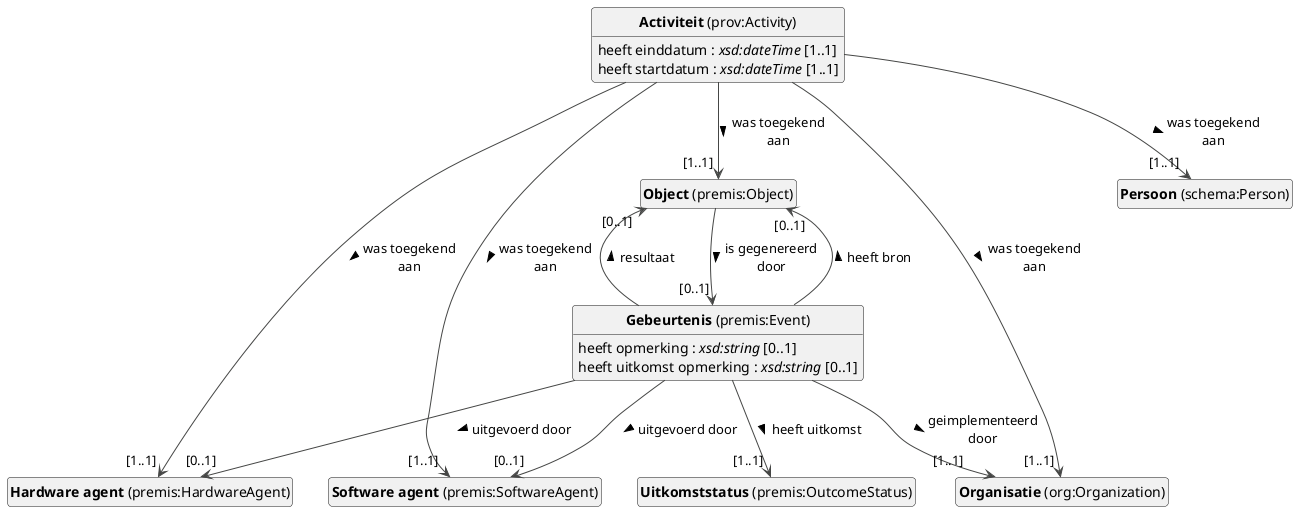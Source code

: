 @startuml
!theme vibrant
skinparam classFontSize 14
!define LIGHTORANGE
skinparam componentStyle uml2
skinparam wrapMessageWidth 100
' skinparam ArrowColor #Maroon
' Remove shadows
skinparam shadowing false
'skinparam linetype polyline
skinparam ArrowMessageAlignment left


class "<b>Activiteit</b> (prov:Activity)" as prov_Activity [[#prov%3AActivity]]
class "<b>Gebeurtenis</b> (premis:Event)" as premis_Event [[#premis%3AEvent]]
class "<b>Object</b> (premis:Object)" as premis_Object [[#premis%3AObject]]
class "<b>Uitkomststatus</b> (premis:OutcomeStatus)" as premis_OutcomeStatus [[#premis%3AOutcomeStatus]]
class "<b>Organisatie</b> (org:Organization)" as org_Organization [[#org%3AOrganization]]
class "<b>Persoon</b> (schema:Person)" as schema_Person [[#schema%3APerson]]
class "<b>Hardware agent</b> (premis:HardwareAgent)" as premis_HardwareAgent [[#premis%3AHardwareAgent]]
class "<b>Software agent</b> (premis:SoftwareAgent)" as premis_SoftwareAgent [[#premis%3ASoftwareAgent]]


prov_Activity : heeft einddatum : <i>xsd:dateTime</i> [1..1]


prov_Activity : heeft startdatum : <i>xsd:dateTime</i> [1..1]


prov_Activity --> "[1..1]" premis_Object : was toegekend aan >
prov_Activity --> "[1..1]" schema_Person : was toegekend aan >
prov_Activity --> "[1..1]" org_Organization : was toegekend aan >
prov_Activity --> "[1..1]" premis_SoftwareAgent : was toegekend aan >
prov_Activity --> "[1..1]" premis_HardwareAgent : was toegekend aan >



premis_Event --> "[1..1]" org_Organization : geimplementeerd door >

premis_Event --> "[0..1]" premis_Object : heeft bron >
premis_Event : heeft opmerking : <i>xsd:string</i> [0..1]


premis_Event --> "[1..1]" premis_OutcomeStatus : heeft uitkomst >
premis_Event : heeft uitkomst opmerking : <i>xsd:string</i> [0..1]


premis_Event --> "[0..1]" premis_Object : resultaat >

premis_Event --> "[0..1]" premis_SoftwareAgent : uitgevoerd door >
premis_Event --> "[0..1]" premis_HardwareAgent : uitgevoerd door >



premis_Object --> "[0..1]" premis_Event : is gegenereerd door >












hide circle
hide methods
hide empty members
@enduml


